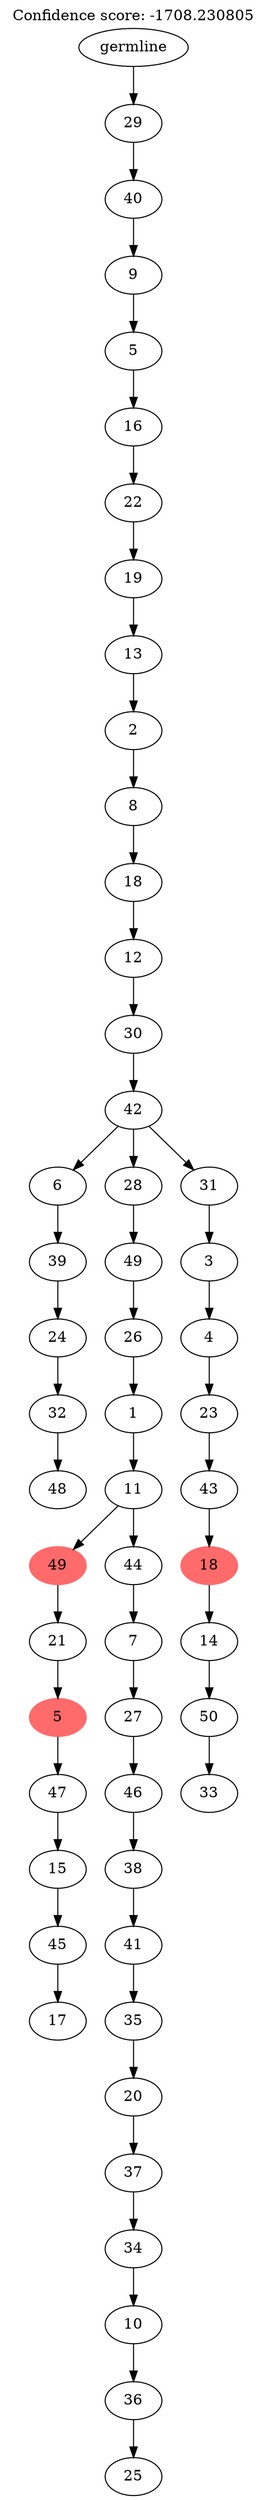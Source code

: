 digraph g {
	"52" -> "53";
	"53" [label="48"];
	"51" -> "52";
	"52" [label="32"];
	"50" -> "51";
	"51" [label="24"];
	"49" -> "50";
	"50" [label="39"];
	"47" -> "48";
	"48" [label="17"];
	"46" -> "47";
	"47" [label="45"];
	"45" -> "46";
	"46" [label="15"];
	"44" -> "45";
	"45" [label="47"];
	"43" -> "44";
	"44" [color=indianred1, style=filled, label="5"];
	"42" -> "43";
	"43" [label="21"];
	"40" -> "41";
	"41" [label="25"];
	"39" -> "40";
	"40" [label="36"];
	"38" -> "39";
	"39" [label="10"];
	"37" -> "38";
	"38" [label="34"];
	"36" -> "37";
	"37" [label="37"];
	"35" -> "36";
	"36" [label="20"];
	"34" -> "35";
	"35" [label="35"];
	"33" -> "34";
	"34" [label="41"];
	"32" -> "33";
	"33" [label="38"];
	"31" -> "32";
	"32" [label="46"];
	"30" -> "31";
	"31" [label="27"];
	"29" -> "30";
	"30" [label="7"];
	"28" -> "29";
	"29" [label="44"];
	"28" -> "42";
	"42" [color=indianred1, style=filled, label="49"];
	"27" -> "28";
	"28" [label="11"];
	"26" -> "27";
	"27" [label="1"];
	"25" -> "26";
	"26" [label="26"];
	"24" -> "25";
	"25" [label="49"];
	"22" -> "23";
	"23" [label="33"];
	"21" -> "22";
	"22" [label="50"];
	"20" -> "21";
	"21" [label="14"];
	"19" -> "20";
	"20" [color=indianred1, style=filled, label="18"];
	"18" -> "19";
	"19" [label="43"];
	"17" -> "18";
	"18" [label="23"];
	"16" -> "17";
	"17" [label="4"];
	"15" -> "16";
	"16" [label="3"];
	"14" -> "15";
	"15" [label="31"];
	"14" -> "24";
	"24" [label="28"];
	"14" -> "49";
	"49" [label="6"];
	"13" -> "14";
	"14" [label="42"];
	"12" -> "13";
	"13" [label="30"];
	"11" -> "12";
	"12" [label="12"];
	"10" -> "11";
	"11" [label="18"];
	"9" -> "10";
	"10" [label="8"];
	"8" -> "9";
	"9" [label="2"];
	"7" -> "8";
	"8" [label="13"];
	"6" -> "7";
	"7" [label="19"];
	"5" -> "6";
	"6" [label="22"];
	"4" -> "5";
	"5" [label="16"];
	"3" -> "4";
	"4" [label="5"];
	"2" -> "3";
	"3" [label="9"];
	"1" -> "2";
	"2" [label="40"];
	"0" -> "1";
	"1" [label="29"];
	"0" [label="germline"];
	labelloc="t";
	label="Confidence score: -1708.230805";
}
